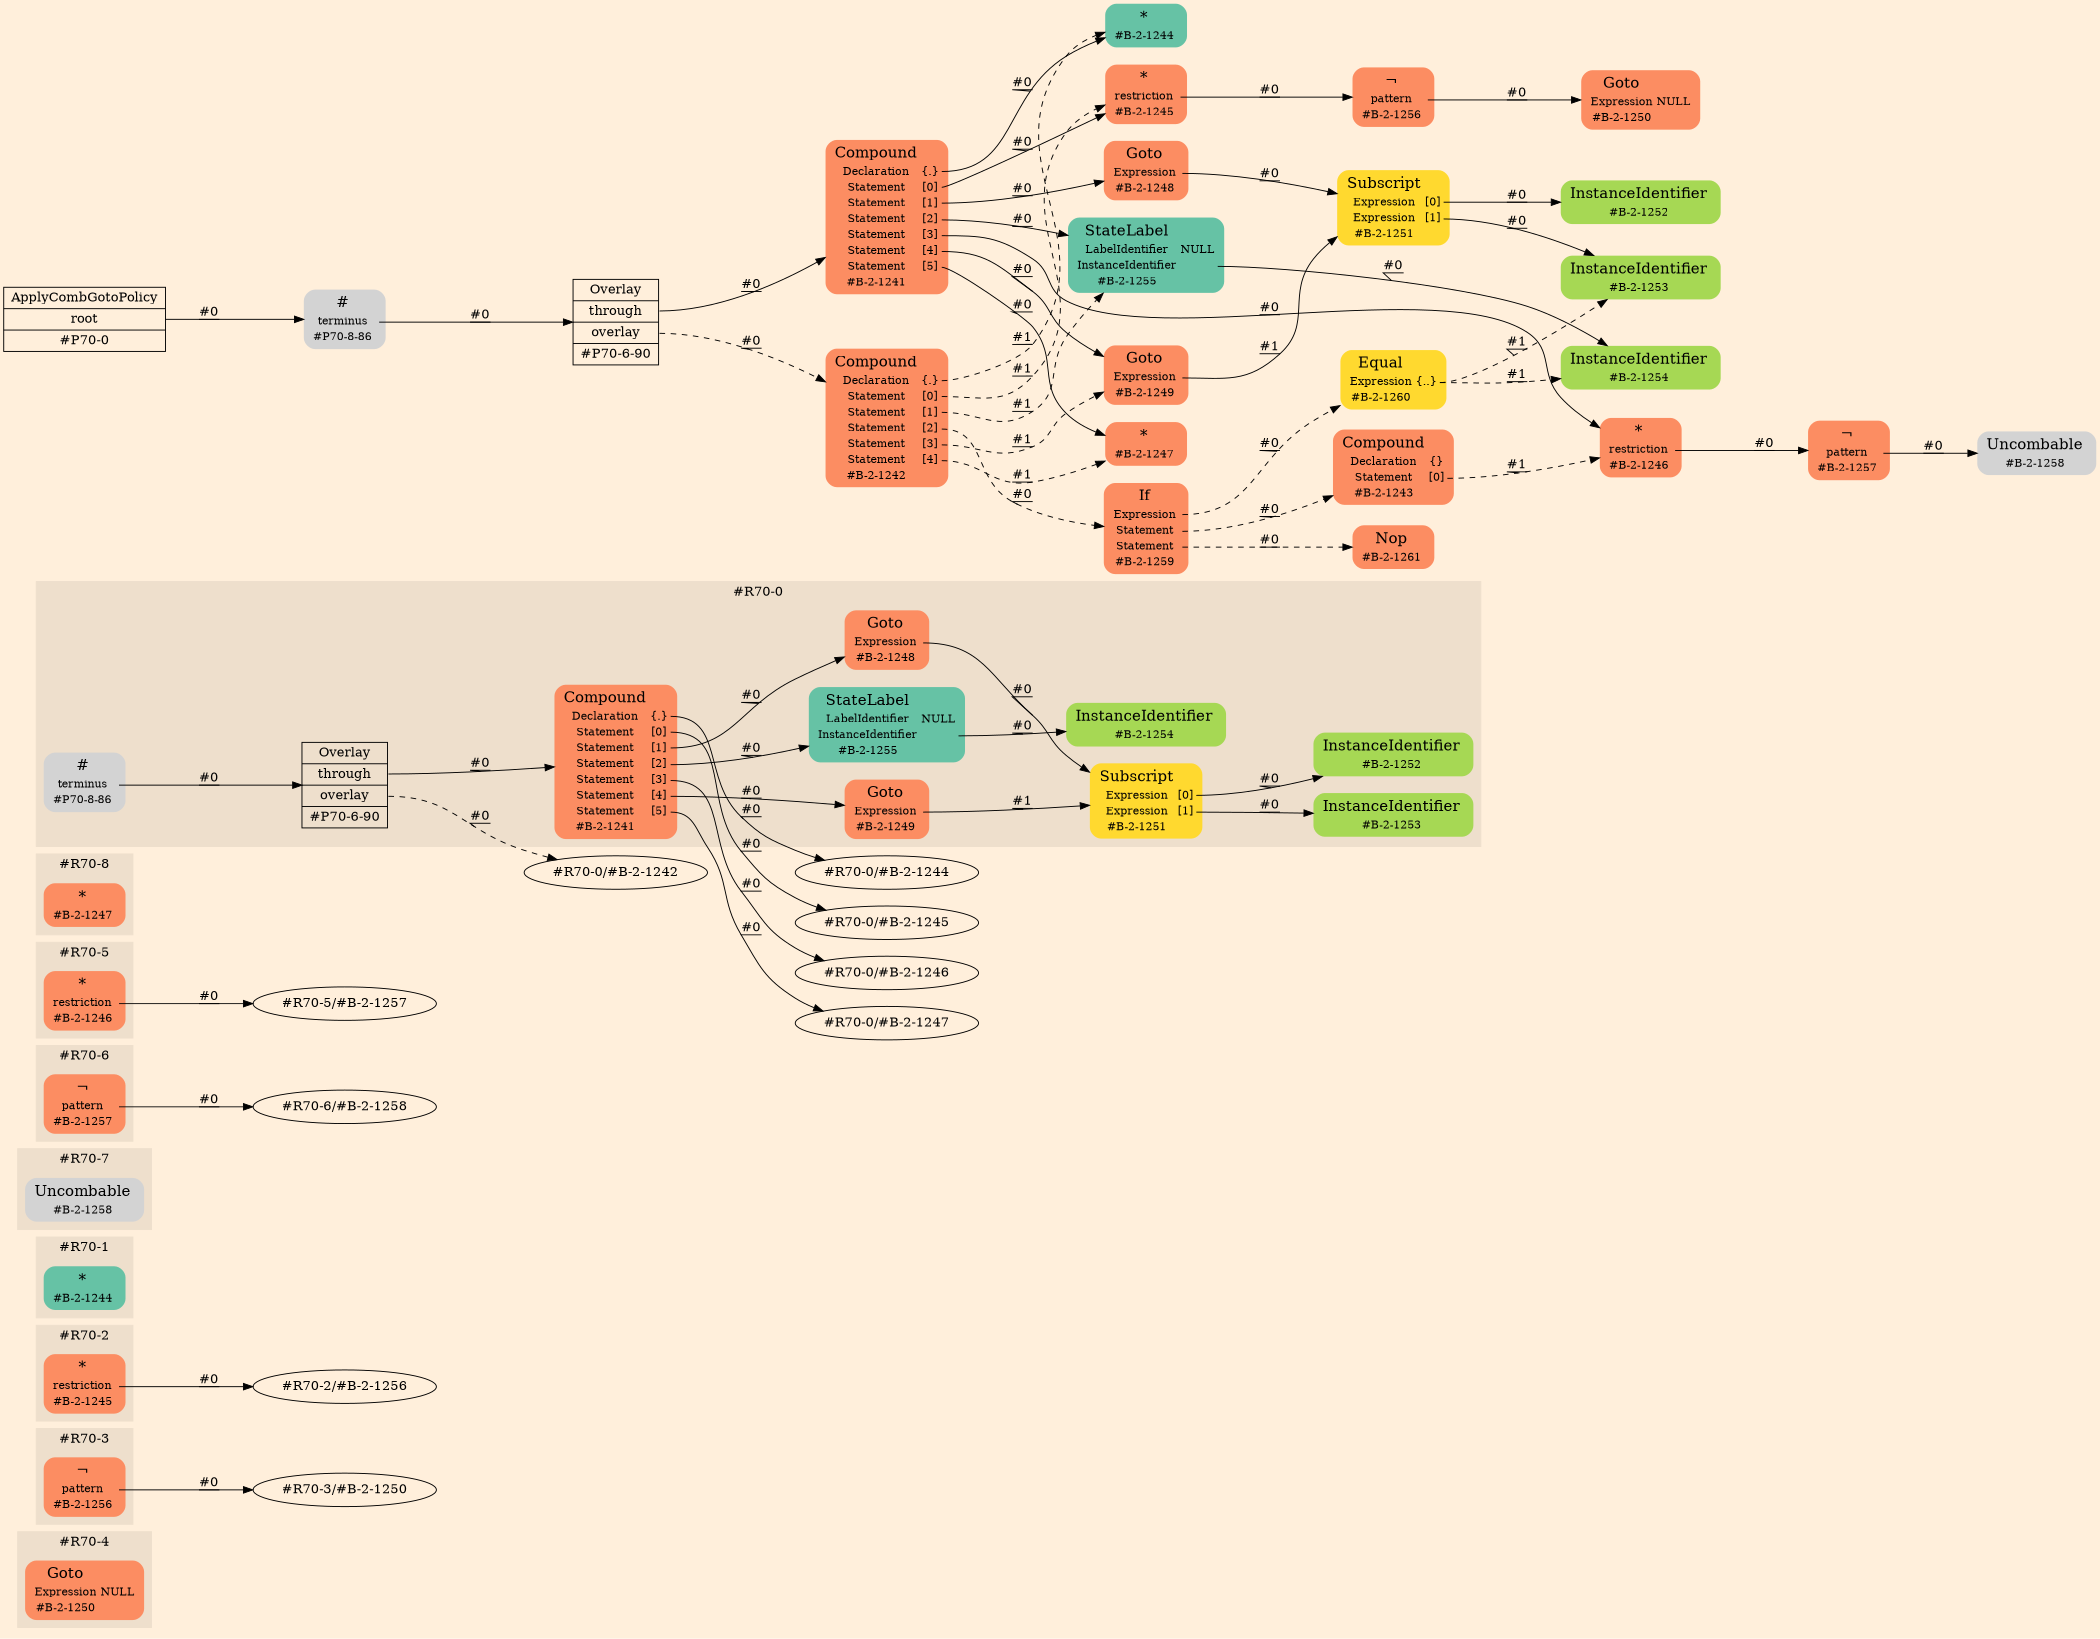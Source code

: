 digraph Inferno {
graph [
rankdir = "LR"
ranksep = 1.0
size = "14,20"
bgcolor = antiquewhite1
color = black
fontcolor = black
];
node [
];
subgraph "cluster#R70-4" {
label = "#R70-4"
style = "filled"
color = antiquewhite2
"#R70-4/#B-2-1250" [
shape = "plaintext"
fillcolor = "/set28/2"
label = <<TABLE BORDER="0" CELLBORDER="0" CELLSPACING="0">
 <TR>
  <TD><FONT POINT-SIZE="16.0">Goto</FONT></TD>
  <TD></TD>
 </TR>
 <TR>
  <TD>Expression</TD>
  <TD PORT="port0">NULL</TD>
 </TR>
 <TR>
  <TD>#B-2-1250</TD>
  <TD PORT="port1"></TD>
 </TR>
</TABLE>>
style = "rounded,filled"
fontsize = "12"
];
}
subgraph "cluster#R70-3" {
label = "#R70-3"
style = "filled"
color = antiquewhite2
"#R70-3/#B-2-1256" [
shape = "plaintext"
fillcolor = "/set28/2"
label = <<TABLE BORDER="0" CELLBORDER="0" CELLSPACING="0">
 <TR>
  <TD><FONT POINT-SIZE="16.0">¬</FONT></TD>
  <TD></TD>
 </TR>
 <TR>
  <TD>pattern</TD>
  <TD PORT="port0"></TD>
 </TR>
 <TR>
  <TD>#B-2-1256</TD>
  <TD PORT="port1"></TD>
 </TR>
</TABLE>>
style = "rounded,filled"
fontsize = "12"
];
}
"#R70-3/#B-2-1256":port0 -> "#R70-3/#B-2-1250" [style="solid"
label = "#0"
decorate = true
color = black
fontcolor = black
];
subgraph "cluster#R70-2" {
label = "#R70-2"
style = "filled"
color = antiquewhite2
"#R70-2/#B-2-1245" [
shape = "plaintext"
fillcolor = "/set28/2"
label = <<TABLE BORDER="0" CELLBORDER="0" CELLSPACING="0">
 <TR>
  <TD><FONT POINT-SIZE="16.0">*</FONT></TD>
  <TD></TD>
 </TR>
 <TR>
  <TD>restriction</TD>
  <TD PORT="port0"></TD>
 </TR>
 <TR>
  <TD>#B-2-1245</TD>
  <TD PORT="port1"></TD>
 </TR>
</TABLE>>
style = "rounded,filled"
fontsize = "12"
];
}
"#R70-2/#B-2-1245":port0 -> "#R70-2/#B-2-1256" [style="solid"
label = "#0"
decorate = true
color = black
fontcolor = black
];
subgraph "cluster#R70-1" {
label = "#R70-1"
style = "filled"
color = antiquewhite2
"#R70-1/#B-2-1244" [
shape = "plaintext"
fillcolor = "/set28/1"
label = <<TABLE BORDER="0" CELLBORDER="0" CELLSPACING="0">
 <TR>
  <TD><FONT POINT-SIZE="16.0">*</FONT></TD>
  <TD></TD>
 </TR>
 <TR>
  <TD>#B-2-1244</TD>
  <TD PORT="port0"></TD>
 </TR>
</TABLE>>
style = "rounded,filled"
fontsize = "12"
];
}
subgraph "cluster#R70-7" {
label = "#R70-7"
style = "filled"
color = antiquewhite2
"#R70-7/#B-2-1258" [
shape = "plaintext"
label = <<TABLE BORDER="0" CELLBORDER="0" CELLSPACING="0">
 <TR>
  <TD><FONT POINT-SIZE="16.0">Uncombable</FONT></TD>
  <TD></TD>
 </TR>
 <TR>
  <TD>#B-2-1258</TD>
  <TD PORT="port0"></TD>
 </TR>
</TABLE>>
style = "rounded,filled"
fontsize = "12"
];
}
subgraph "cluster#R70-6" {
label = "#R70-6"
style = "filled"
color = antiquewhite2
"#R70-6/#B-2-1257" [
shape = "plaintext"
fillcolor = "/set28/2"
label = <<TABLE BORDER="0" CELLBORDER="0" CELLSPACING="0">
 <TR>
  <TD><FONT POINT-SIZE="16.0">¬</FONT></TD>
  <TD></TD>
 </TR>
 <TR>
  <TD>pattern</TD>
  <TD PORT="port0"></TD>
 </TR>
 <TR>
  <TD>#B-2-1257</TD>
  <TD PORT="port1"></TD>
 </TR>
</TABLE>>
style = "rounded,filled"
fontsize = "12"
];
}
"#R70-6/#B-2-1257":port0 -> "#R70-6/#B-2-1258" [style="solid"
label = "#0"
decorate = true
color = black
fontcolor = black
];
subgraph "cluster#R70-5" {
label = "#R70-5"
style = "filled"
color = antiquewhite2
"#R70-5/#B-2-1246" [
shape = "plaintext"
fillcolor = "/set28/2"
label = <<TABLE BORDER="0" CELLBORDER="0" CELLSPACING="0">
 <TR>
  <TD><FONT POINT-SIZE="16.0">*</FONT></TD>
  <TD></TD>
 </TR>
 <TR>
  <TD>restriction</TD>
  <TD PORT="port0"></TD>
 </TR>
 <TR>
  <TD>#B-2-1246</TD>
  <TD PORT="port1"></TD>
 </TR>
</TABLE>>
style = "rounded,filled"
fontsize = "12"
];
}
"#R70-5/#B-2-1246":port0 -> "#R70-5/#B-2-1257" [style="solid"
label = "#0"
decorate = true
color = black
fontcolor = black
];
subgraph "cluster#R70-8" {
label = "#R70-8"
style = "filled"
color = antiquewhite2
"#R70-8/#B-2-1247" [
shape = "plaintext"
fillcolor = "/set28/2"
label = <<TABLE BORDER="0" CELLBORDER="0" CELLSPACING="0">
 <TR>
  <TD><FONT POINT-SIZE="16.0">*</FONT></TD>
  <TD></TD>
 </TR>
 <TR>
  <TD>#B-2-1247</TD>
  <TD PORT="port0"></TD>
 </TR>
</TABLE>>
style = "rounded,filled"
fontsize = "12"
];
}
subgraph "cluster#R70-0" {
label = "#R70-0"
style = "filled"
color = antiquewhite2
"#R70-0/#B-2-1249" [
shape = "plaintext"
fillcolor = "/set28/2"
label = <<TABLE BORDER="0" CELLBORDER="0" CELLSPACING="0">
 <TR>
  <TD><FONT POINT-SIZE="16.0">Goto</FONT></TD>
  <TD></TD>
 </TR>
 <TR>
  <TD>Expression</TD>
  <TD PORT="port0"></TD>
 </TR>
 <TR>
  <TD>#B-2-1249</TD>
  <TD PORT="port1"></TD>
 </TR>
</TABLE>>
style = "rounded,filled"
fontsize = "12"
];
"#R70-0/#B-2-1255" [
shape = "plaintext"
fillcolor = "/set28/1"
label = <<TABLE BORDER="0" CELLBORDER="0" CELLSPACING="0">
 <TR>
  <TD><FONT POINT-SIZE="16.0">StateLabel</FONT></TD>
  <TD></TD>
 </TR>
 <TR>
  <TD>LabelIdentifier</TD>
  <TD PORT="port0">NULL</TD>
 </TR>
 <TR>
  <TD>InstanceIdentifier</TD>
  <TD PORT="port1"></TD>
 </TR>
 <TR>
  <TD>#B-2-1255</TD>
  <TD PORT="port2"></TD>
 </TR>
</TABLE>>
style = "rounded,filled"
fontsize = "12"
];
"#R70-0/#B-2-1253" [
shape = "plaintext"
fillcolor = "/set28/5"
label = <<TABLE BORDER="0" CELLBORDER="0" CELLSPACING="0">
 <TR>
  <TD><FONT POINT-SIZE="16.0">InstanceIdentifier</FONT></TD>
  <TD></TD>
 </TR>
 <TR>
  <TD>#B-2-1253</TD>
  <TD PORT="port0"></TD>
 </TR>
</TABLE>>
style = "rounded,filled"
fontsize = "12"
];
"#R70-0/#P70-8-86" [
shape = "plaintext"
label = <<TABLE BORDER="0" CELLBORDER="0" CELLSPACING="0">
 <TR>
  <TD><FONT POINT-SIZE="16.0">#</FONT></TD>
  <TD></TD>
 </TR>
 <TR>
  <TD>terminus</TD>
  <TD PORT="port0"></TD>
 </TR>
 <TR>
  <TD>#P70-8-86</TD>
  <TD PORT="port1"></TD>
 </TR>
</TABLE>>
style = "rounded,filled"
fontsize = "12"
];
"#R70-0/#B-2-1254" [
shape = "plaintext"
fillcolor = "/set28/5"
label = <<TABLE BORDER="0" CELLBORDER="0" CELLSPACING="0">
 <TR>
  <TD><FONT POINT-SIZE="16.0">InstanceIdentifier</FONT></TD>
  <TD></TD>
 </TR>
 <TR>
  <TD>#B-2-1254</TD>
  <TD PORT="port0"></TD>
 </TR>
</TABLE>>
style = "rounded,filled"
fontsize = "12"
];
"#R70-0/#B-2-1241" [
shape = "plaintext"
fillcolor = "/set28/2"
label = <<TABLE BORDER="0" CELLBORDER="0" CELLSPACING="0">
 <TR>
  <TD><FONT POINT-SIZE="16.0">Compound</FONT></TD>
  <TD></TD>
 </TR>
 <TR>
  <TD>Declaration</TD>
  <TD PORT="port0">{.}</TD>
 </TR>
 <TR>
  <TD>Statement</TD>
  <TD PORT="port1">[0]</TD>
 </TR>
 <TR>
  <TD>Statement</TD>
  <TD PORT="port2">[1]</TD>
 </TR>
 <TR>
  <TD>Statement</TD>
  <TD PORT="port3">[2]</TD>
 </TR>
 <TR>
  <TD>Statement</TD>
  <TD PORT="port4">[3]</TD>
 </TR>
 <TR>
  <TD>Statement</TD>
  <TD PORT="port5">[4]</TD>
 </TR>
 <TR>
  <TD>Statement</TD>
  <TD PORT="port6">[5]</TD>
 </TR>
 <TR>
  <TD>#B-2-1241</TD>
  <TD PORT="port7"></TD>
 </TR>
</TABLE>>
style = "rounded,filled"
fontsize = "12"
];
"#R70-0/#B-2-1248" [
shape = "plaintext"
fillcolor = "/set28/2"
label = <<TABLE BORDER="0" CELLBORDER="0" CELLSPACING="0">
 <TR>
  <TD><FONT POINT-SIZE="16.0">Goto</FONT></TD>
  <TD></TD>
 </TR>
 <TR>
  <TD>Expression</TD>
  <TD PORT="port0"></TD>
 </TR>
 <TR>
  <TD>#B-2-1248</TD>
  <TD PORT="port1"></TD>
 </TR>
</TABLE>>
style = "rounded,filled"
fontsize = "12"
];
"#R70-0/#B-2-1252" [
shape = "plaintext"
fillcolor = "/set28/5"
label = <<TABLE BORDER="0" CELLBORDER="0" CELLSPACING="0">
 <TR>
  <TD><FONT POINT-SIZE="16.0">InstanceIdentifier</FONT></TD>
  <TD></TD>
 </TR>
 <TR>
  <TD>#B-2-1252</TD>
  <TD PORT="port0"></TD>
 </TR>
</TABLE>>
style = "rounded,filled"
fontsize = "12"
];
"#R70-0/#P70-6-90" [
shape = "record"
fillcolor = antiquewhite2
label = "<fixed> Overlay | <port0> through | <port1> overlay | <port2> #P70-6-90"
style = "filled"
fontsize = "14"
color = black
fontcolor = black
];
"#R70-0/#B-2-1251" [
shape = "plaintext"
fillcolor = "/set28/6"
label = <<TABLE BORDER="0" CELLBORDER="0" CELLSPACING="0">
 <TR>
  <TD><FONT POINT-SIZE="16.0">Subscript</FONT></TD>
  <TD></TD>
 </TR>
 <TR>
  <TD>Expression</TD>
  <TD PORT="port0">[0]</TD>
 </TR>
 <TR>
  <TD>Expression</TD>
  <TD PORT="port1">[1]</TD>
 </TR>
 <TR>
  <TD>#B-2-1251</TD>
  <TD PORT="port2"></TD>
 </TR>
</TABLE>>
style = "rounded,filled"
fontsize = "12"
];
}
"#R70-0/#B-2-1249":port0 -> "#R70-0/#B-2-1251" [style="solid"
label = "#1"
decorate = true
color = black
fontcolor = black
];
"#R70-0/#B-2-1255":port1 -> "#R70-0/#B-2-1254" [style="solid"
label = "#0"
decorate = true
color = black
fontcolor = black
];
"#R70-0/#P70-8-86":port0 -> "#R70-0/#P70-6-90" [style="solid"
label = "#0"
decorate = true
color = black
fontcolor = black
];
"#R70-0/#B-2-1241":port0 -> "#R70-0/#B-2-1244" [style="solid"
label = "#0"
decorate = true
color = black
fontcolor = black
];
"#R70-0/#B-2-1241":port1 -> "#R70-0/#B-2-1245" [style="solid"
label = "#0"
decorate = true
color = black
fontcolor = black
];
"#R70-0/#B-2-1241":port2 -> "#R70-0/#B-2-1248" [style="solid"
label = "#0"
decorate = true
color = black
fontcolor = black
];
"#R70-0/#B-2-1241":port3 -> "#R70-0/#B-2-1255" [style="solid"
label = "#0"
decorate = true
color = black
fontcolor = black
];
"#R70-0/#B-2-1241":port4 -> "#R70-0/#B-2-1246" [style="solid"
label = "#0"
decorate = true
color = black
fontcolor = black
];
"#R70-0/#B-2-1241":port5 -> "#R70-0/#B-2-1249" [style="solid"
label = "#0"
decorate = true
color = black
fontcolor = black
];
"#R70-0/#B-2-1241":port6 -> "#R70-0/#B-2-1247" [style="solid"
label = "#0"
decorate = true
color = black
fontcolor = black
];
"#R70-0/#B-2-1248":port0 -> "#R70-0/#B-2-1251" [style="solid"
label = "#0"
decorate = true
color = black
fontcolor = black
];
"#R70-0/#P70-6-90":port0 -> "#R70-0/#B-2-1241" [style="solid"
label = "#0"
decorate = true
color = black
fontcolor = black
];
"#R70-0/#P70-6-90":port1 -> "#R70-0/#B-2-1242" [style="dashed"
label = "#0"
decorate = true
color = black
fontcolor = black
];
"#R70-0/#B-2-1251":port0 -> "#R70-0/#B-2-1252" [style="solid"
label = "#0"
decorate = true
color = black
fontcolor = black
];
"#R70-0/#B-2-1251":port1 -> "#R70-0/#B-2-1253" [style="solid"
label = "#0"
decorate = true
color = black
fontcolor = black
];
"CR#P70-0" [
shape = "record"
fillcolor = antiquewhite1
label = "<fixed> ApplyCombGotoPolicy | <port0> root | <port1> #P70-0"
style = "filled"
fontsize = "14"
color = black
fontcolor = black
];
"#P70-8-86" [
shape = "plaintext"
label = <<TABLE BORDER="0" CELLBORDER="0" CELLSPACING="0">
 <TR>
  <TD><FONT POINT-SIZE="16.0">#</FONT></TD>
  <TD></TD>
 </TR>
 <TR>
  <TD>terminus</TD>
  <TD PORT="port0"></TD>
 </TR>
 <TR>
  <TD>#P70-8-86</TD>
  <TD PORT="port1"></TD>
 </TR>
</TABLE>>
style = "rounded,filled"
fontsize = "12"
];
"#P70-6-90" [
shape = "record"
fillcolor = antiquewhite1
label = "<fixed> Overlay | <port0> through | <port1> overlay | <port2> #P70-6-90"
style = "filled"
fontsize = "14"
color = black
fontcolor = black
];
"#B-2-1241" [
shape = "plaintext"
fillcolor = "/set28/2"
label = <<TABLE BORDER="0" CELLBORDER="0" CELLSPACING="0">
 <TR>
  <TD><FONT POINT-SIZE="16.0">Compound</FONT></TD>
  <TD></TD>
 </TR>
 <TR>
  <TD>Declaration</TD>
  <TD PORT="port0">{.}</TD>
 </TR>
 <TR>
  <TD>Statement</TD>
  <TD PORT="port1">[0]</TD>
 </TR>
 <TR>
  <TD>Statement</TD>
  <TD PORT="port2">[1]</TD>
 </TR>
 <TR>
  <TD>Statement</TD>
  <TD PORT="port3">[2]</TD>
 </TR>
 <TR>
  <TD>Statement</TD>
  <TD PORT="port4">[3]</TD>
 </TR>
 <TR>
  <TD>Statement</TD>
  <TD PORT="port5">[4]</TD>
 </TR>
 <TR>
  <TD>Statement</TD>
  <TD PORT="port6">[5]</TD>
 </TR>
 <TR>
  <TD>#B-2-1241</TD>
  <TD PORT="port7"></TD>
 </TR>
</TABLE>>
style = "rounded,filled"
fontsize = "12"
];
"#B-2-1244" [
shape = "plaintext"
fillcolor = "/set28/1"
label = <<TABLE BORDER="0" CELLBORDER="0" CELLSPACING="0">
 <TR>
  <TD><FONT POINT-SIZE="16.0">*</FONT></TD>
  <TD></TD>
 </TR>
 <TR>
  <TD>#B-2-1244</TD>
  <TD PORT="port0"></TD>
 </TR>
</TABLE>>
style = "rounded,filled"
fontsize = "12"
];
"#B-2-1245" [
shape = "plaintext"
fillcolor = "/set28/2"
label = <<TABLE BORDER="0" CELLBORDER="0" CELLSPACING="0">
 <TR>
  <TD><FONT POINT-SIZE="16.0">*</FONT></TD>
  <TD></TD>
 </TR>
 <TR>
  <TD>restriction</TD>
  <TD PORT="port0"></TD>
 </TR>
 <TR>
  <TD>#B-2-1245</TD>
  <TD PORT="port1"></TD>
 </TR>
</TABLE>>
style = "rounded,filled"
fontsize = "12"
];
"#B-2-1256" [
shape = "plaintext"
fillcolor = "/set28/2"
label = <<TABLE BORDER="0" CELLBORDER="0" CELLSPACING="0">
 <TR>
  <TD><FONT POINT-SIZE="16.0">¬</FONT></TD>
  <TD></TD>
 </TR>
 <TR>
  <TD>pattern</TD>
  <TD PORT="port0"></TD>
 </TR>
 <TR>
  <TD>#B-2-1256</TD>
  <TD PORT="port1"></TD>
 </TR>
</TABLE>>
style = "rounded,filled"
fontsize = "12"
];
"#B-2-1250" [
shape = "plaintext"
fillcolor = "/set28/2"
label = <<TABLE BORDER="0" CELLBORDER="0" CELLSPACING="0">
 <TR>
  <TD><FONT POINT-SIZE="16.0">Goto</FONT></TD>
  <TD></TD>
 </TR>
 <TR>
  <TD>Expression</TD>
  <TD PORT="port0">NULL</TD>
 </TR>
 <TR>
  <TD>#B-2-1250</TD>
  <TD PORT="port1"></TD>
 </TR>
</TABLE>>
style = "rounded,filled"
fontsize = "12"
];
"#B-2-1248" [
shape = "plaintext"
fillcolor = "/set28/2"
label = <<TABLE BORDER="0" CELLBORDER="0" CELLSPACING="0">
 <TR>
  <TD><FONT POINT-SIZE="16.0">Goto</FONT></TD>
  <TD></TD>
 </TR>
 <TR>
  <TD>Expression</TD>
  <TD PORT="port0"></TD>
 </TR>
 <TR>
  <TD>#B-2-1248</TD>
  <TD PORT="port1"></TD>
 </TR>
</TABLE>>
style = "rounded,filled"
fontsize = "12"
];
"#B-2-1251" [
shape = "plaintext"
fillcolor = "/set28/6"
label = <<TABLE BORDER="0" CELLBORDER="0" CELLSPACING="0">
 <TR>
  <TD><FONT POINT-SIZE="16.0">Subscript</FONT></TD>
  <TD></TD>
 </TR>
 <TR>
  <TD>Expression</TD>
  <TD PORT="port0">[0]</TD>
 </TR>
 <TR>
  <TD>Expression</TD>
  <TD PORT="port1">[1]</TD>
 </TR>
 <TR>
  <TD>#B-2-1251</TD>
  <TD PORT="port2"></TD>
 </TR>
</TABLE>>
style = "rounded,filled"
fontsize = "12"
];
"#B-2-1252" [
shape = "plaintext"
fillcolor = "/set28/5"
label = <<TABLE BORDER="0" CELLBORDER="0" CELLSPACING="0">
 <TR>
  <TD><FONT POINT-SIZE="16.0">InstanceIdentifier</FONT></TD>
  <TD></TD>
 </TR>
 <TR>
  <TD>#B-2-1252</TD>
  <TD PORT="port0"></TD>
 </TR>
</TABLE>>
style = "rounded,filled"
fontsize = "12"
];
"#B-2-1253" [
shape = "plaintext"
fillcolor = "/set28/5"
label = <<TABLE BORDER="0" CELLBORDER="0" CELLSPACING="0">
 <TR>
  <TD><FONT POINT-SIZE="16.0">InstanceIdentifier</FONT></TD>
  <TD></TD>
 </TR>
 <TR>
  <TD>#B-2-1253</TD>
  <TD PORT="port0"></TD>
 </TR>
</TABLE>>
style = "rounded,filled"
fontsize = "12"
];
"#B-2-1255" [
shape = "plaintext"
fillcolor = "/set28/1"
label = <<TABLE BORDER="0" CELLBORDER="0" CELLSPACING="0">
 <TR>
  <TD><FONT POINT-SIZE="16.0">StateLabel</FONT></TD>
  <TD></TD>
 </TR>
 <TR>
  <TD>LabelIdentifier</TD>
  <TD PORT="port0">NULL</TD>
 </TR>
 <TR>
  <TD>InstanceIdentifier</TD>
  <TD PORT="port1"></TD>
 </TR>
 <TR>
  <TD>#B-2-1255</TD>
  <TD PORT="port2"></TD>
 </TR>
</TABLE>>
style = "rounded,filled"
fontsize = "12"
];
"#B-2-1254" [
shape = "plaintext"
fillcolor = "/set28/5"
label = <<TABLE BORDER="0" CELLBORDER="0" CELLSPACING="0">
 <TR>
  <TD><FONT POINT-SIZE="16.0">InstanceIdentifier</FONT></TD>
  <TD></TD>
 </TR>
 <TR>
  <TD>#B-2-1254</TD>
  <TD PORT="port0"></TD>
 </TR>
</TABLE>>
style = "rounded,filled"
fontsize = "12"
];
"#B-2-1246" [
shape = "plaintext"
fillcolor = "/set28/2"
label = <<TABLE BORDER="0" CELLBORDER="0" CELLSPACING="0">
 <TR>
  <TD><FONT POINT-SIZE="16.0">*</FONT></TD>
  <TD></TD>
 </TR>
 <TR>
  <TD>restriction</TD>
  <TD PORT="port0"></TD>
 </TR>
 <TR>
  <TD>#B-2-1246</TD>
  <TD PORT="port1"></TD>
 </TR>
</TABLE>>
style = "rounded,filled"
fontsize = "12"
];
"#B-2-1257" [
shape = "plaintext"
fillcolor = "/set28/2"
label = <<TABLE BORDER="0" CELLBORDER="0" CELLSPACING="0">
 <TR>
  <TD><FONT POINT-SIZE="16.0">¬</FONT></TD>
  <TD></TD>
 </TR>
 <TR>
  <TD>pattern</TD>
  <TD PORT="port0"></TD>
 </TR>
 <TR>
  <TD>#B-2-1257</TD>
  <TD PORT="port1"></TD>
 </TR>
</TABLE>>
style = "rounded,filled"
fontsize = "12"
];
"#B-2-1258" [
shape = "plaintext"
label = <<TABLE BORDER="0" CELLBORDER="0" CELLSPACING="0">
 <TR>
  <TD><FONT POINT-SIZE="16.0">Uncombable</FONT></TD>
  <TD></TD>
 </TR>
 <TR>
  <TD>#B-2-1258</TD>
  <TD PORT="port0"></TD>
 </TR>
</TABLE>>
style = "rounded,filled"
fontsize = "12"
];
"#B-2-1249" [
shape = "plaintext"
fillcolor = "/set28/2"
label = <<TABLE BORDER="0" CELLBORDER="0" CELLSPACING="0">
 <TR>
  <TD><FONT POINT-SIZE="16.0">Goto</FONT></TD>
  <TD></TD>
 </TR>
 <TR>
  <TD>Expression</TD>
  <TD PORT="port0"></TD>
 </TR>
 <TR>
  <TD>#B-2-1249</TD>
  <TD PORT="port1"></TD>
 </TR>
</TABLE>>
style = "rounded,filled"
fontsize = "12"
];
"#B-2-1247" [
shape = "plaintext"
fillcolor = "/set28/2"
label = <<TABLE BORDER="0" CELLBORDER="0" CELLSPACING="0">
 <TR>
  <TD><FONT POINT-SIZE="16.0">*</FONT></TD>
  <TD></TD>
 </TR>
 <TR>
  <TD>#B-2-1247</TD>
  <TD PORT="port0"></TD>
 </TR>
</TABLE>>
style = "rounded,filled"
fontsize = "12"
];
"#B-2-1242" [
shape = "plaintext"
fillcolor = "/set28/2"
label = <<TABLE BORDER="0" CELLBORDER="0" CELLSPACING="0">
 <TR>
  <TD><FONT POINT-SIZE="16.0">Compound</FONT></TD>
  <TD></TD>
 </TR>
 <TR>
  <TD>Declaration</TD>
  <TD PORT="port0">{.}</TD>
 </TR>
 <TR>
  <TD>Statement</TD>
  <TD PORT="port1">[0]</TD>
 </TR>
 <TR>
  <TD>Statement</TD>
  <TD PORT="port2">[1]</TD>
 </TR>
 <TR>
  <TD>Statement</TD>
  <TD PORT="port3">[2]</TD>
 </TR>
 <TR>
  <TD>Statement</TD>
  <TD PORT="port4">[3]</TD>
 </TR>
 <TR>
  <TD>Statement</TD>
  <TD PORT="port5">[4]</TD>
 </TR>
 <TR>
  <TD>#B-2-1242</TD>
  <TD PORT="port6"></TD>
 </TR>
</TABLE>>
style = "rounded,filled"
fontsize = "12"
];
"#B-2-1259" [
shape = "plaintext"
fillcolor = "/set28/2"
label = <<TABLE BORDER="0" CELLBORDER="0" CELLSPACING="0">
 <TR>
  <TD><FONT POINT-SIZE="16.0">If</FONT></TD>
  <TD></TD>
 </TR>
 <TR>
  <TD>Expression</TD>
  <TD PORT="port0"></TD>
 </TR>
 <TR>
  <TD>Statement</TD>
  <TD PORT="port1"></TD>
 </TR>
 <TR>
  <TD>Statement</TD>
  <TD PORT="port2"></TD>
 </TR>
 <TR>
  <TD>#B-2-1259</TD>
  <TD PORT="port3"></TD>
 </TR>
</TABLE>>
style = "rounded,filled"
fontsize = "12"
];
"#B-2-1260" [
shape = "plaintext"
fillcolor = "/set28/6"
label = <<TABLE BORDER="0" CELLBORDER="0" CELLSPACING="0">
 <TR>
  <TD><FONT POINT-SIZE="16.0">Equal</FONT></TD>
  <TD></TD>
 </TR>
 <TR>
  <TD>Expression</TD>
  <TD PORT="port0">{..}</TD>
 </TR>
 <TR>
  <TD>#B-2-1260</TD>
  <TD PORT="port1"></TD>
 </TR>
</TABLE>>
style = "rounded,filled"
fontsize = "12"
];
"#B-2-1243" [
shape = "plaintext"
fillcolor = "/set28/2"
label = <<TABLE BORDER="0" CELLBORDER="0" CELLSPACING="0">
 <TR>
  <TD><FONT POINT-SIZE="16.0">Compound</FONT></TD>
  <TD></TD>
 </TR>
 <TR>
  <TD>Declaration</TD>
  <TD PORT="port0">{}</TD>
 </TR>
 <TR>
  <TD>Statement</TD>
  <TD PORT="port1">[0]</TD>
 </TR>
 <TR>
  <TD>#B-2-1243</TD>
  <TD PORT="port2"></TD>
 </TR>
</TABLE>>
style = "rounded,filled"
fontsize = "12"
];
"#B-2-1261" [
shape = "plaintext"
fillcolor = "/set28/2"
label = <<TABLE BORDER="0" CELLBORDER="0" CELLSPACING="0">
 <TR>
  <TD><FONT POINT-SIZE="16.0">Nop</FONT></TD>
  <TD></TD>
 </TR>
 <TR>
  <TD>#B-2-1261</TD>
  <TD PORT="port0"></TD>
 </TR>
</TABLE>>
style = "rounded,filled"
fontsize = "12"
];
"CR#P70-0":port0 -> "#P70-8-86" [style="solid"
label = "#0"
decorate = true
color = black
fontcolor = black
];
"#P70-8-86":port0 -> "#P70-6-90" [style="solid"
label = "#0"
decorate = true
color = black
fontcolor = black
];
"#P70-6-90":port0 -> "#B-2-1241" [style="solid"
label = "#0"
decorate = true
color = black
fontcolor = black
];
"#P70-6-90":port1 -> "#B-2-1242" [style="dashed"
label = "#0"
decorate = true
color = black
fontcolor = black
];
"#B-2-1241":port0 -> "#B-2-1244" [style="solid"
label = "#0"
decorate = true
color = black
fontcolor = black
];
"#B-2-1241":port1 -> "#B-2-1245" [style="solid"
label = "#0"
decorate = true
color = black
fontcolor = black
];
"#B-2-1241":port2 -> "#B-2-1248" [style="solid"
label = "#0"
decorate = true
color = black
fontcolor = black
];
"#B-2-1241":port3 -> "#B-2-1255" [style="solid"
label = "#0"
decorate = true
color = black
fontcolor = black
];
"#B-2-1241":port4 -> "#B-2-1246" [style="solid"
label = "#0"
decorate = true
color = black
fontcolor = black
];
"#B-2-1241":port5 -> "#B-2-1249" [style="solid"
label = "#0"
decorate = true
color = black
fontcolor = black
];
"#B-2-1241":port6 -> "#B-2-1247" [style="solid"
label = "#0"
decorate = true
color = black
fontcolor = black
];
"#B-2-1245":port0 -> "#B-2-1256" [style="solid"
label = "#0"
decorate = true
color = black
fontcolor = black
];
"#B-2-1256":port0 -> "#B-2-1250" [style="solid"
label = "#0"
decorate = true
color = black
fontcolor = black
];
"#B-2-1248":port0 -> "#B-2-1251" [style="solid"
label = "#0"
decorate = true
color = black
fontcolor = black
];
"#B-2-1251":port0 -> "#B-2-1252" [style="solid"
label = "#0"
decorate = true
color = black
fontcolor = black
];
"#B-2-1251":port1 -> "#B-2-1253" [style="solid"
label = "#0"
decorate = true
color = black
fontcolor = black
];
"#B-2-1255":port1 -> "#B-2-1254" [style="solid"
label = "#0"
decorate = true
color = black
fontcolor = black
];
"#B-2-1246":port0 -> "#B-2-1257" [style="solid"
label = "#0"
decorate = true
color = black
fontcolor = black
];
"#B-2-1257":port0 -> "#B-2-1258" [style="solid"
label = "#0"
decorate = true
color = black
fontcolor = black
];
"#B-2-1249":port0 -> "#B-2-1251" [style="solid"
label = "#1"
decorate = true
color = black
fontcolor = black
];
"#B-2-1242":port0 -> "#B-2-1244" [style="dashed"
label = "#1"
decorate = true
color = black
fontcolor = black
];
"#B-2-1242":port1 -> "#B-2-1245" [style="dashed"
label = "#1"
decorate = true
color = black
fontcolor = black
];
"#B-2-1242":port2 -> "#B-2-1255" [style="dashed"
label = "#1"
decorate = true
color = black
fontcolor = black
];
"#B-2-1242":port3 -> "#B-2-1259" [style="dashed"
label = "#0"
decorate = true
color = black
fontcolor = black
];
"#B-2-1242":port4 -> "#B-2-1249" [style="dashed"
label = "#1"
decorate = true
color = black
fontcolor = black
];
"#B-2-1242":port5 -> "#B-2-1247" [style="dashed"
label = "#1"
decorate = true
color = black
fontcolor = black
];
"#B-2-1259":port0 -> "#B-2-1260" [style="dashed"
label = "#0"
decorate = true
color = black
fontcolor = black
];
"#B-2-1259":port1 -> "#B-2-1243" [style="dashed"
label = "#0"
decorate = true
color = black
fontcolor = black
];
"#B-2-1259":port2 -> "#B-2-1261" [style="dashed"
label = "#0"
decorate = true
color = black
fontcolor = black
];
"#B-2-1260":port0 -> "#B-2-1253" [style="dashed"
label = "#1"
decorate = true
color = black
fontcolor = black
];
"#B-2-1260":port0 -> "#B-2-1254" [style="dashed"
label = "#1"
decorate = true
color = black
fontcolor = black
];
"#B-2-1243":port1 -> "#B-2-1246" [style="dashed"
label = "#1"
decorate = true
color = black
fontcolor = black
];
}
